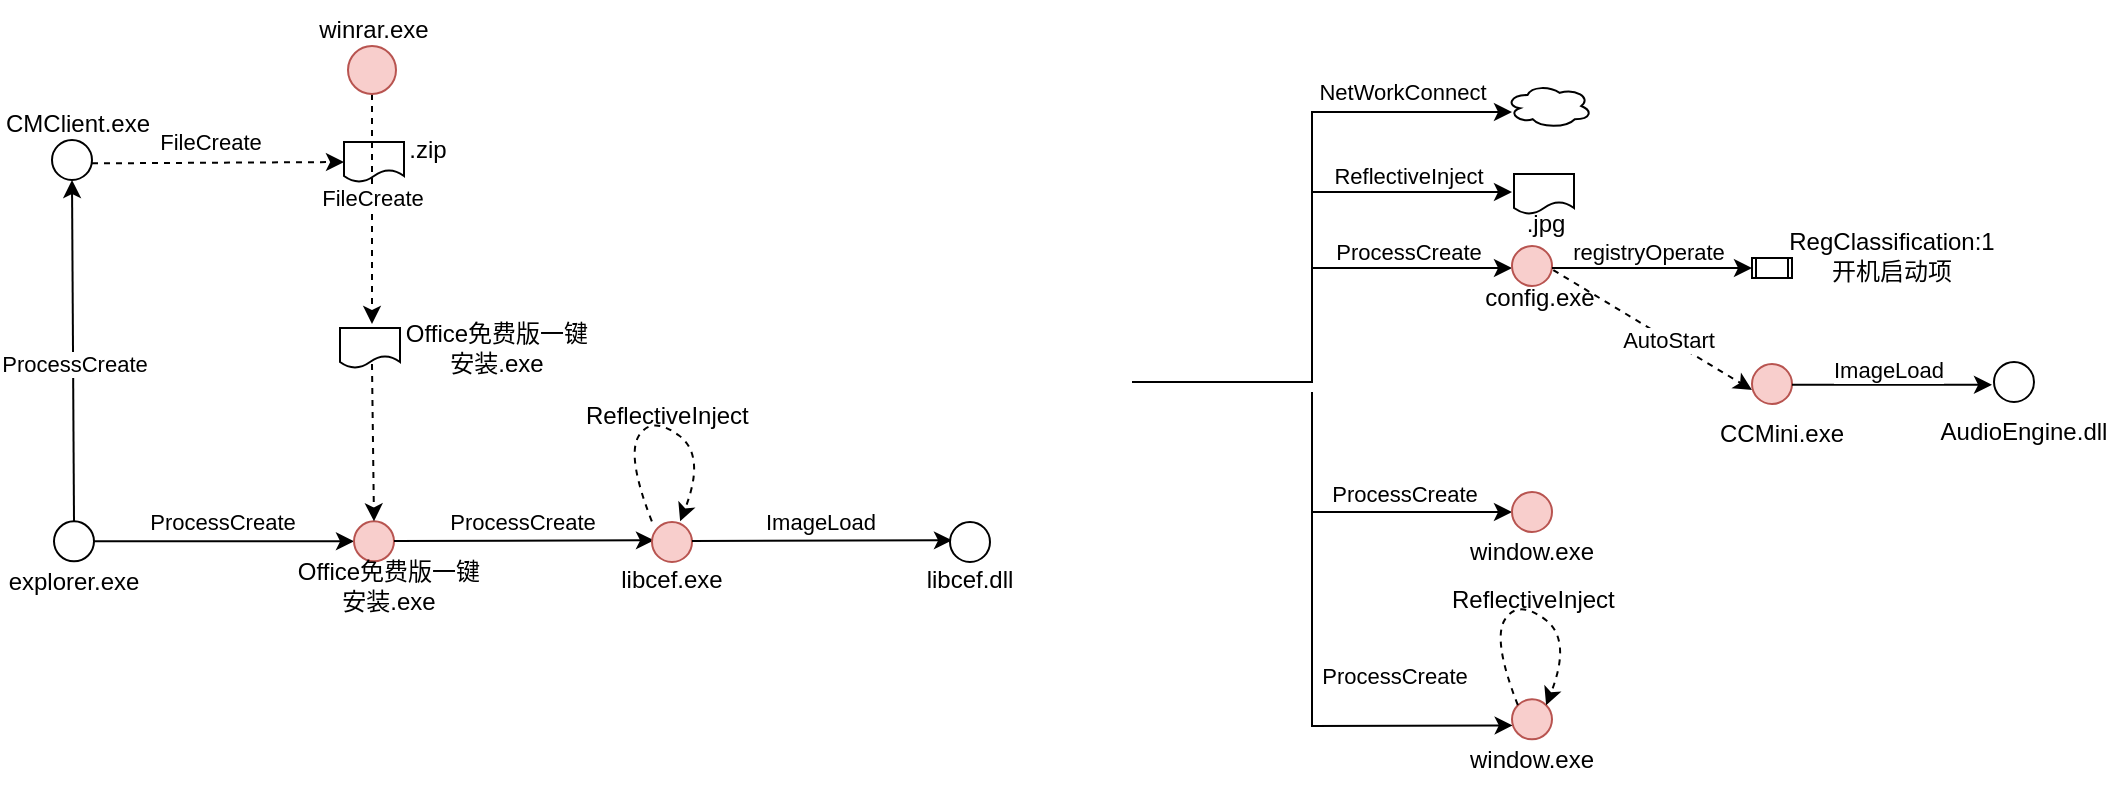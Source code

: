 <mxfile version="24.7.8">
  <diagram name="第 1 页" id="PHtCLM0eB_fAC6m9SbZN">
    <mxGraphModel dx="1036" dy="457" grid="1" gridSize="10" guides="1" tooltips="1" connect="1" arrows="1" fold="1" page="1" pageScale="1" pageWidth="827" pageHeight="1169" math="0" shadow="0">
      <root>
        <mxCell id="0" />
        <mxCell id="1" parent="0" />
        <mxCell id="KvWGwJPGuLHIs-wZQ2Go-1" value="" style="ellipse;whiteSpace=wrap;html=1;aspect=fixed;" vertex="1" parent="1">
          <mxGeometry x="141" y="358.67" width="20" height="20" as="geometry" />
        </mxCell>
        <mxCell id="KvWGwJPGuLHIs-wZQ2Go-2" value="" style="endArrow=classic;html=1;rounded=0;exitX=1;exitY=0.5;exitDx=0;exitDy=0;" edge="1" parent="1" source="KvWGwJPGuLHIs-wZQ2Go-1">
          <mxGeometry width="50" height="50" relative="1" as="geometry">
            <mxPoint x="391" y="353.67" as="sourcePoint" />
            <mxPoint x="291" y="368.67" as="targetPoint" />
          </mxGeometry>
        </mxCell>
        <mxCell id="KvWGwJPGuLHIs-wZQ2Go-3" value="ProcessCreate" style="edgeLabel;html=1;align=center;verticalAlign=middle;resizable=0;points=[];" vertex="1" connectable="0" parent="KvWGwJPGuLHIs-wZQ2Go-2">
          <mxGeometry x="-0.16" y="3" relative="1" as="geometry">
            <mxPoint x="9" y="-7" as="offset" />
          </mxGeometry>
        </mxCell>
        <mxCell id="KvWGwJPGuLHIs-wZQ2Go-4" value="" style="ellipse;whiteSpace=wrap;html=1;aspect=fixed;fillColor=#f8cecc;strokeColor=#b85450;" vertex="1" parent="1">
          <mxGeometry x="291" y="358.67" width="20" height="20" as="geometry" />
        </mxCell>
        <mxCell id="KvWGwJPGuLHIs-wZQ2Go-5" value="" style="endArrow=classic;html=1;rounded=0;entryX=0;entryY=0.5;entryDx=0;entryDy=0;" edge="1" parent="1" target="KvWGwJPGuLHIs-wZQ2Go-9">
          <mxGeometry width="50" height="50" relative="1" as="geometry">
            <mxPoint x="770" y="294" as="sourcePoint" />
            <mxPoint x="818" y="444" as="targetPoint" />
            <Array as="points">
              <mxPoint x="770" y="354" />
            </Array>
          </mxGeometry>
        </mxCell>
        <mxCell id="KvWGwJPGuLHIs-wZQ2Go-6" value="ProcessCreate" style="edgeLabel;html=1;align=center;verticalAlign=middle;resizable=0;points=[];" vertex="1" connectable="0" parent="KvWGwJPGuLHIs-wZQ2Go-5">
          <mxGeometry x="-0.16" y="3" relative="1" as="geometry">
            <mxPoint x="39" y="-6" as="offset" />
          </mxGeometry>
        </mxCell>
        <mxCell id="KvWGwJPGuLHIs-wZQ2Go-7" value="explorer.exe" style="text;strokeColor=none;align=center;fillColor=none;html=1;verticalAlign=middle;whiteSpace=wrap;rounded=0;" vertex="1" parent="1">
          <mxGeometry x="121" y="373.67" width="60" height="30" as="geometry" />
        </mxCell>
        <mxCell id="KvWGwJPGuLHIs-wZQ2Go-8" value="Office免费版一键安装.exe" style="text;strokeColor=none;align=center;fillColor=none;html=1;verticalAlign=middle;whiteSpace=wrap;rounded=0;" vertex="1" parent="1">
          <mxGeometry x="259" y="375.67" width="99" height="30" as="geometry" />
        </mxCell>
        <mxCell id="KvWGwJPGuLHIs-wZQ2Go-9" value="" style="ellipse;whiteSpace=wrap;html=1;aspect=fixed;fillColor=#f8cecc;strokeColor=#b85450;" vertex="1" parent="1">
          <mxGeometry x="870" y="344" width="20" height="20" as="geometry" />
        </mxCell>
        <mxCell id="KvWGwJPGuLHIs-wZQ2Go-10" value="window.exe" style="text;strokeColor=none;align=center;fillColor=none;html=1;verticalAlign=middle;whiteSpace=wrap;rounded=0;" vertex="1" parent="1">
          <mxGeometry x="850" y="359" width="60" height="30" as="geometry" />
        </mxCell>
        <mxCell id="KvWGwJPGuLHIs-wZQ2Go-11" value="" style="endArrow=classic;html=1;rounded=0;exitX=0.5;exitY=0;exitDx=0;exitDy=0;entryX=0.5;entryY=1;entryDx=0;entryDy=0;" edge="1" parent="1" source="KvWGwJPGuLHIs-wZQ2Go-1" target="KvWGwJPGuLHIs-wZQ2Go-13">
          <mxGeometry width="50" height="50" relative="1" as="geometry">
            <mxPoint x="150" y="274.17" as="sourcePoint" />
            <mxPoint x="150" y="190" as="targetPoint" />
          </mxGeometry>
        </mxCell>
        <mxCell id="KvWGwJPGuLHIs-wZQ2Go-12" value="ProcessCreate" style="edgeLabel;html=1;align=center;verticalAlign=middle;resizable=0;points=[];" vertex="1" connectable="0" parent="KvWGwJPGuLHIs-wZQ2Go-11">
          <mxGeometry x="-0.16" y="3" relative="1" as="geometry">
            <mxPoint x="3" y="-7" as="offset" />
          </mxGeometry>
        </mxCell>
        <mxCell id="KvWGwJPGuLHIs-wZQ2Go-13" value="" style="ellipse;whiteSpace=wrap;html=1;aspect=fixed;" vertex="1" parent="1">
          <mxGeometry x="140" y="168" width="20" height="20" as="geometry" />
        </mxCell>
        <mxCell id="KvWGwJPGuLHIs-wZQ2Go-14" value="CMClient.exe" style="text;strokeColor=none;align=center;fillColor=none;html=1;verticalAlign=middle;whiteSpace=wrap;rounded=0;" vertex="1" parent="1">
          <mxGeometry x="123" y="145" width="60" height="30" as="geometry" />
        </mxCell>
        <mxCell id="KvWGwJPGuLHIs-wZQ2Go-15" value="" style="endArrow=classic;html=1;rounded=0;exitX=1;exitY=0.5;exitDx=0;exitDy=0;edgeStyle=elbowEdgeStyle;dashed=1;entryX=0;entryY=0.5;entryDx=0;entryDy=0;" edge="1" parent="1" target="KvWGwJPGuLHIs-wZQ2Go-17">
          <mxGeometry width="50" height="50" relative="1" as="geometry">
            <mxPoint x="160" y="179.58" as="sourcePoint" />
            <mxPoint x="210" y="120" as="targetPoint" />
            <Array as="points">
              <mxPoint x="180" y="180" />
            </Array>
          </mxGeometry>
        </mxCell>
        <mxCell id="KvWGwJPGuLHIs-wZQ2Go-16" value="FileCreate" style="edgeLabel;html=1;align=center;verticalAlign=middle;resizable=0;points=[];" vertex="1" connectable="0" parent="KvWGwJPGuLHIs-wZQ2Go-15">
          <mxGeometry x="-0.16" y="3" relative="1" as="geometry">
            <mxPoint x="6" y="-7" as="offset" />
          </mxGeometry>
        </mxCell>
        <mxCell id="KvWGwJPGuLHIs-wZQ2Go-17" value="" style="shape=document;whiteSpace=wrap;html=1;boundedLbl=1;" vertex="1" parent="1">
          <mxGeometry x="286" y="169" width="30" height="20" as="geometry" />
        </mxCell>
        <mxCell id="KvWGwJPGuLHIs-wZQ2Go-18" value=".zip" style="text;strokeColor=none;align=center;fillColor=none;html=1;verticalAlign=middle;whiteSpace=wrap;rounded=0;" vertex="1" parent="1">
          <mxGeometry x="298" y="158" width="60" height="30" as="geometry" />
        </mxCell>
        <mxCell id="KvWGwJPGuLHIs-wZQ2Go-19" value="" style="endArrow=classic;html=1;rounded=0;exitX=0.5;exitY=1;exitDx=0;exitDy=0;edgeStyle=elbowEdgeStyle;dashed=1;" edge="1" parent="1" source="KvWGwJPGuLHIs-wZQ2Go-21">
          <mxGeometry width="50" height="50" relative="1" as="geometry">
            <mxPoint x="234.34" y="192.66" as="sourcePoint" />
            <mxPoint x="300" y="260" as="targetPoint" />
            <Array as="points">
              <mxPoint x="300" y="210" />
            </Array>
          </mxGeometry>
        </mxCell>
        <mxCell id="KvWGwJPGuLHIs-wZQ2Go-20" value="FileCreate" style="edgeLabel;html=1;align=center;verticalAlign=middle;resizable=0;points=[];" vertex="1" connectable="0" parent="KvWGwJPGuLHIs-wZQ2Go-19">
          <mxGeometry x="-0.16" y="3" relative="1" as="geometry">
            <mxPoint x="-3" y="3" as="offset" />
          </mxGeometry>
        </mxCell>
        <mxCell id="KvWGwJPGuLHIs-wZQ2Go-21" value="" style="ellipse;whiteSpace=wrap;html=1;aspect=fixed;fillColor=#f8cecc;strokeColor=#b85450;" vertex="1" parent="1">
          <mxGeometry x="288" y="121" width="24" height="24" as="geometry" />
        </mxCell>
        <mxCell id="KvWGwJPGuLHIs-wZQ2Go-22" value="winrar.exe" style="text;strokeColor=none;align=center;fillColor=none;html=1;verticalAlign=middle;whiteSpace=wrap;rounded=0;" vertex="1" parent="1">
          <mxGeometry x="271" y="98" width="60" height="30" as="geometry" />
        </mxCell>
        <mxCell id="KvWGwJPGuLHIs-wZQ2Go-23" value="" style="endArrow=classic;html=1;rounded=0;entryX=0.339;entryY=-0.066;entryDx=0;entryDy=0;entryPerimeter=0;" edge="1" parent="1" target="KvWGwJPGuLHIs-wZQ2Go-51">
          <mxGeometry width="50" height="50" relative="1" as="geometry">
            <mxPoint x="770" y="354" as="sourcePoint" />
            <mxPoint x="870" y="414" as="targetPoint" />
            <Array as="points">
              <mxPoint x="770" y="461" />
            </Array>
          </mxGeometry>
        </mxCell>
        <mxCell id="KvWGwJPGuLHIs-wZQ2Go-24" value="ProcessCreate" style="edgeLabel;html=1;align=center;verticalAlign=middle;resizable=0;points=[];" vertex="1" connectable="0" parent="KvWGwJPGuLHIs-wZQ2Go-23">
          <mxGeometry x="-0.16" y="3" relative="1" as="geometry">
            <mxPoint x="38" y="-5" as="offset" />
          </mxGeometry>
        </mxCell>
        <mxCell id="KvWGwJPGuLHIs-wZQ2Go-25" value="" style="endArrow=classic;html=1;rounded=0;exitX=1;exitY=0.5;exitDx=0;exitDy=0;" edge="1" parent="1">
          <mxGeometry width="50" height="50" relative="1" as="geometry">
            <mxPoint x="680" y="289" as="sourcePoint" />
            <mxPoint x="870" y="154" as="targetPoint" />
            <Array as="points">
              <mxPoint x="770" y="289" />
              <mxPoint x="770" y="154" />
            </Array>
          </mxGeometry>
        </mxCell>
        <mxCell id="KvWGwJPGuLHIs-wZQ2Go-26" value="NetWorkConnect" style="edgeLabel;html=1;align=center;verticalAlign=middle;resizable=0;points=[];" vertex="1" connectable="0" parent="KvWGwJPGuLHIs-wZQ2Go-25">
          <mxGeometry x="0.083" y="3" relative="1" as="geometry">
            <mxPoint x="48" y="-59" as="offset" />
          </mxGeometry>
        </mxCell>
        <mxCell id="KvWGwJPGuLHIs-wZQ2Go-27" value="" style="ellipse;shape=cloud;whiteSpace=wrap;html=1;" vertex="1" parent="1">
          <mxGeometry x="867" y="140" width="43" height="22" as="geometry" />
        </mxCell>
        <mxCell id="KvWGwJPGuLHIs-wZQ2Go-28" value="" style="endArrow=classic;html=1;rounded=0;" edge="1" parent="1">
          <mxGeometry width="50" height="50" relative="1" as="geometry">
            <mxPoint x="770" y="194" as="sourcePoint" />
            <mxPoint x="870" y="194" as="targetPoint" />
          </mxGeometry>
        </mxCell>
        <mxCell id="KvWGwJPGuLHIs-wZQ2Go-29" value="ReflectiveInject" style="edgeLabel;html=1;align=center;verticalAlign=middle;resizable=0;points=[];" vertex="1" connectable="0" parent="KvWGwJPGuLHIs-wZQ2Go-28">
          <mxGeometry x="0.152" y="-2" relative="1" as="geometry">
            <mxPoint x="-10" y="-10" as="offset" />
          </mxGeometry>
        </mxCell>
        <mxCell id="KvWGwJPGuLHIs-wZQ2Go-30" value="" style="shape=document;whiteSpace=wrap;html=1;boundedLbl=1;" vertex="1" parent="1">
          <mxGeometry x="871" y="185" width="30" height="20" as="geometry" />
        </mxCell>
        <mxCell id="KvWGwJPGuLHIs-wZQ2Go-31" value=".jpg" style="text;strokeColor=none;align=center;fillColor=none;html=1;verticalAlign=middle;whiteSpace=wrap;rounded=0;" vertex="1" parent="1">
          <mxGeometry x="857" y="195" width="60" height="30" as="geometry" />
        </mxCell>
        <mxCell id="KvWGwJPGuLHIs-wZQ2Go-32" value="" style="endArrow=classic;html=1;rounded=0;" edge="1" parent="1">
          <mxGeometry width="50" height="50" relative="1" as="geometry">
            <mxPoint x="770" y="232" as="sourcePoint" />
            <mxPoint x="870" y="232" as="targetPoint" />
          </mxGeometry>
        </mxCell>
        <mxCell id="KvWGwJPGuLHIs-wZQ2Go-33" value="ProcessCreate" style="edgeLabel;html=1;align=center;verticalAlign=middle;resizable=0;points=[];" vertex="1" connectable="0" parent="KvWGwJPGuLHIs-wZQ2Go-32">
          <mxGeometry x="0.152" y="-2" relative="1" as="geometry">
            <mxPoint x="-10" y="-10" as="offset" />
          </mxGeometry>
        </mxCell>
        <mxCell id="KvWGwJPGuLHIs-wZQ2Go-34" value="config.exe" style="text;strokeColor=none;align=center;fillColor=none;html=1;verticalAlign=middle;whiteSpace=wrap;rounded=0;" vertex="1" parent="1">
          <mxGeometry x="854" y="232" width="60" height="30" as="geometry" />
        </mxCell>
        <mxCell id="KvWGwJPGuLHIs-wZQ2Go-35" value="" style="ellipse;whiteSpace=wrap;html=1;aspect=fixed;fillColor=#f8cecc;strokeColor=#b85450;" vertex="1" parent="1">
          <mxGeometry x="870" y="221" width="20" height="20" as="geometry" />
        </mxCell>
        <mxCell id="KvWGwJPGuLHIs-wZQ2Go-36" value="" style="endArrow=classic;html=1;rounded=0;" edge="1" parent="1">
          <mxGeometry width="50" height="50" relative="1" as="geometry">
            <mxPoint x="890" y="232" as="sourcePoint" />
            <mxPoint x="990" y="232" as="targetPoint" />
          </mxGeometry>
        </mxCell>
        <mxCell id="KvWGwJPGuLHIs-wZQ2Go-37" value="registryOperate" style="edgeLabel;html=1;align=center;verticalAlign=middle;resizable=0;points=[];" vertex="1" connectable="0" parent="KvWGwJPGuLHIs-wZQ2Go-36">
          <mxGeometry x="0.152" y="-2" relative="1" as="geometry">
            <mxPoint x="-10" y="-10" as="offset" />
          </mxGeometry>
        </mxCell>
        <mxCell id="KvWGwJPGuLHIs-wZQ2Go-38" value="RegClassification:1&lt;br&gt;开机启动项" style="text;strokeColor=none;align=center;fillColor=none;html=1;verticalAlign=middle;whiteSpace=wrap;rounded=0;" vertex="1" parent="1">
          <mxGeometry x="1022" y="211" width="76" height="30" as="geometry" />
        </mxCell>
        <mxCell id="KvWGwJPGuLHIs-wZQ2Go-39" value="" style="shape=process;whiteSpace=wrap;html=1;backgroundOutline=1;" vertex="1" parent="1">
          <mxGeometry x="990" y="227" width="20" height="10" as="geometry" />
        </mxCell>
        <mxCell id="KvWGwJPGuLHIs-wZQ2Go-40" value="" style="endArrow=classic;html=1;rounded=0;exitX=0.611;exitY=0.035;exitDx=0;exitDy=0;exitPerimeter=0;dashed=1;" edge="1" parent="1" source="KvWGwJPGuLHIs-wZQ2Go-34">
          <mxGeometry width="50" height="50" relative="1" as="geometry">
            <mxPoint x="890" y="293" as="sourcePoint" />
            <mxPoint x="990" y="293" as="targetPoint" />
          </mxGeometry>
        </mxCell>
        <mxCell id="KvWGwJPGuLHIs-wZQ2Go-41" value="AutoStart" style="edgeLabel;html=1;align=center;verticalAlign=middle;resizable=0;points=[];" vertex="1" connectable="0" parent="KvWGwJPGuLHIs-wZQ2Go-40">
          <mxGeometry x="0.152" y="-2" relative="1" as="geometry">
            <mxPoint x="1" y="-2" as="offset" />
          </mxGeometry>
        </mxCell>
        <mxCell id="KvWGwJPGuLHIs-wZQ2Go-42" value="CCMini.exe" style="text;strokeColor=none;align=center;fillColor=none;html=1;verticalAlign=middle;whiteSpace=wrap;rounded=0;" vertex="1" parent="1">
          <mxGeometry x="967" y="300" width="76" height="30" as="geometry" />
        </mxCell>
        <mxCell id="KvWGwJPGuLHIs-wZQ2Go-43" value="" style="ellipse;whiteSpace=wrap;html=1;aspect=fixed;fillColor=#f8cecc;strokeColor=#b85450;" vertex="1" parent="1">
          <mxGeometry x="990" y="280" width="20" height="20" as="geometry" />
        </mxCell>
        <mxCell id="KvWGwJPGuLHIs-wZQ2Go-44" value="" style="endArrow=classic;html=1;rounded=0;" edge="1" parent="1">
          <mxGeometry width="50" height="50" relative="1" as="geometry">
            <mxPoint x="1010" y="290.43" as="sourcePoint" />
            <mxPoint x="1110" y="290.43" as="targetPoint" />
          </mxGeometry>
        </mxCell>
        <mxCell id="KvWGwJPGuLHIs-wZQ2Go-45" value="ImageLoad" style="edgeLabel;html=1;align=center;verticalAlign=middle;resizable=0;points=[];" vertex="1" connectable="0" parent="KvWGwJPGuLHIs-wZQ2Go-44">
          <mxGeometry x="0.152" y="-2" relative="1" as="geometry">
            <mxPoint x="-10" y="-10" as="offset" />
          </mxGeometry>
        </mxCell>
        <mxCell id="KvWGwJPGuLHIs-wZQ2Go-46" value="AudioEngine.dll" style="text;strokeColor=none;align=center;fillColor=none;html=1;verticalAlign=middle;whiteSpace=wrap;rounded=0;" vertex="1" parent="1">
          <mxGeometry x="1088" y="299" width="76" height="30" as="geometry" />
        </mxCell>
        <mxCell id="KvWGwJPGuLHIs-wZQ2Go-47" value="" style="ellipse;whiteSpace=wrap;html=1;aspect=fixed;" vertex="1" parent="1">
          <mxGeometry x="1111" y="279" width="20" height="20" as="geometry" />
        </mxCell>
        <mxCell id="KvWGwJPGuLHIs-wZQ2Go-48" value="" style="curved=1;endArrow=classic;html=1;rounded=0;exitX=0;exitY=0;exitDx=0;exitDy=0;entryX=1;entryY=0;entryDx=0;entryDy=0;dashed=1;" edge="1" parent="1">
          <mxGeometry width="50" height="50" relative="1" as="geometry">
            <mxPoint x="439.929" y="358.669" as="sourcePoint" />
            <mxPoint x="454.071" y="358.669" as="targetPoint" />
            <Array as="points">
              <mxPoint x="427" y="325.74" />
              <mxPoint x="440" y="305.74" />
              <mxPoint x="467" y="325.74" />
            </Array>
          </mxGeometry>
        </mxCell>
        <mxCell id="KvWGwJPGuLHIs-wZQ2Go-49" value="ReflectiveInject" style="text;whiteSpace=wrap;" vertex="1" parent="1">
          <mxGeometry x="405" y="291.74" width="90" height="20" as="geometry" />
        </mxCell>
        <mxCell id="KvWGwJPGuLHIs-wZQ2Go-50" value="" style="ellipse;whiteSpace=wrap;html=1;aspect=fixed;fillColor=#f8cecc;strokeColor=#b85450;" vertex="1" parent="1">
          <mxGeometry x="870" y="447.67" width="20" height="20" as="geometry" />
        </mxCell>
        <mxCell id="KvWGwJPGuLHIs-wZQ2Go-51" value="window.exe" style="text;strokeColor=none;align=center;fillColor=none;html=1;verticalAlign=middle;whiteSpace=wrap;rounded=0;" vertex="1" parent="1">
          <mxGeometry x="850" y="462.67" width="60" height="30" as="geometry" />
        </mxCell>
        <mxCell id="KvWGwJPGuLHIs-wZQ2Go-52" value="" style="curved=1;endArrow=classic;html=1;rounded=0;exitX=0;exitY=0;exitDx=0;exitDy=0;entryX=1;entryY=0;entryDx=0;entryDy=0;dashed=1;" edge="1" parent="1" source="KvWGwJPGuLHIs-wZQ2Go-50" target="KvWGwJPGuLHIs-wZQ2Go-50">
          <mxGeometry width="50" height="50" relative="1" as="geometry">
            <mxPoint x="840" y="407.67" as="sourcePoint" />
            <mxPoint x="890" y="357.67" as="targetPoint" />
            <Array as="points">
              <mxPoint x="860" y="417.67" />
              <mxPoint x="873" y="397.67" />
              <mxPoint x="900" y="417.67" />
            </Array>
          </mxGeometry>
        </mxCell>
        <mxCell id="KvWGwJPGuLHIs-wZQ2Go-53" value="ReflectiveInject" style="text;whiteSpace=wrap;" vertex="1" parent="1">
          <mxGeometry x="838" y="383.67" width="90" height="20" as="geometry" />
        </mxCell>
        <mxCell id="KvWGwJPGuLHIs-wZQ2Go-54" value="" style="shape=document;whiteSpace=wrap;html=1;boundedLbl=1;" vertex="1" parent="1">
          <mxGeometry x="284" y="262" width="30" height="20" as="geometry" />
        </mxCell>
        <mxCell id="KvWGwJPGuLHIs-wZQ2Go-55" value="Office免费版一键安装.exe" style="text;strokeColor=none;align=center;fillColor=none;html=1;verticalAlign=middle;whiteSpace=wrap;rounded=0;" vertex="1" parent="1">
          <mxGeometry x="314" y="257" width="97" height="30" as="geometry" />
        </mxCell>
        <mxCell id="KvWGwJPGuLHIs-wZQ2Go-56" value="" style="endArrow=classic;html=1;rounded=0;exitX=0.533;exitY=0.9;exitDx=0;exitDy=0;entryX=0.5;entryY=0;entryDx=0;entryDy=0;exitPerimeter=0;dashed=1;" edge="1" parent="1" source="KvWGwJPGuLHIs-wZQ2Go-54" target="KvWGwJPGuLHIs-wZQ2Go-4">
          <mxGeometry width="50" height="50" relative="1" as="geometry">
            <mxPoint x="160" y="284.17" as="sourcePoint" />
            <mxPoint x="160" y="198" as="targetPoint" />
          </mxGeometry>
        </mxCell>
        <mxCell id="KvWGwJPGuLHIs-wZQ2Go-57" value="" style="endArrow=classic;html=1;rounded=0;exitX=1;exitY=0.5;exitDx=0;exitDy=0;" edge="1" parent="1">
          <mxGeometry width="50" height="50" relative="1" as="geometry">
            <mxPoint x="311" y="368.5" as="sourcePoint" />
            <mxPoint x="441" y="368.17" as="targetPoint" />
          </mxGeometry>
        </mxCell>
        <mxCell id="KvWGwJPGuLHIs-wZQ2Go-58" value="ProcessCreate" style="edgeLabel;html=1;align=center;verticalAlign=middle;resizable=0;points=[];" vertex="1" connectable="0" parent="KvWGwJPGuLHIs-wZQ2Go-57">
          <mxGeometry x="-0.16" y="3" relative="1" as="geometry">
            <mxPoint x="9" y="-7" as="offset" />
          </mxGeometry>
        </mxCell>
        <mxCell id="KvWGwJPGuLHIs-wZQ2Go-59" value="" style="ellipse;whiteSpace=wrap;html=1;aspect=fixed;fillColor=#f8cecc;strokeColor=#b85450;" vertex="1" parent="1">
          <mxGeometry x="440" y="359.0" width="20" height="20" as="geometry" />
        </mxCell>
        <mxCell id="KvWGwJPGuLHIs-wZQ2Go-60" value="libcef.exe" style="text;strokeColor=none;align=center;fillColor=none;html=1;verticalAlign=middle;whiteSpace=wrap;rounded=0;" vertex="1" parent="1">
          <mxGeometry x="420" y="372.67" width="60" height="30" as="geometry" />
        </mxCell>
        <mxCell id="KvWGwJPGuLHIs-wZQ2Go-61" value="" style="endArrow=classic;html=1;rounded=0;exitX=1;exitY=0.5;exitDx=0;exitDy=0;" edge="1" parent="1">
          <mxGeometry width="50" height="50" relative="1" as="geometry">
            <mxPoint x="460" y="368.5" as="sourcePoint" />
            <mxPoint x="590" y="368.17" as="targetPoint" />
          </mxGeometry>
        </mxCell>
        <mxCell id="KvWGwJPGuLHIs-wZQ2Go-62" value="ImageLoad" style="edgeLabel;html=1;align=center;verticalAlign=middle;resizable=0;points=[];" vertex="1" connectable="0" parent="KvWGwJPGuLHIs-wZQ2Go-61">
          <mxGeometry x="-0.16" y="3" relative="1" as="geometry">
            <mxPoint x="9" y="-7" as="offset" />
          </mxGeometry>
        </mxCell>
        <mxCell id="KvWGwJPGuLHIs-wZQ2Go-63" value="" style="ellipse;whiteSpace=wrap;html=1;aspect=fixed;" vertex="1" parent="1">
          <mxGeometry x="589" y="359.0" width="20" height="20" as="geometry" />
        </mxCell>
        <mxCell id="KvWGwJPGuLHIs-wZQ2Go-64" value="libcef.dll" style="text;strokeColor=none;align=center;fillColor=none;html=1;verticalAlign=middle;whiteSpace=wrap;rounded=0;" vertex="1" parent="1">
          <mxGeometry x="569" y="372.67" width="60" height="30" as="geometry" />
        </mxCell>
      </root>
    </mxGraphModel>
  </diagram>
</mxfile>
